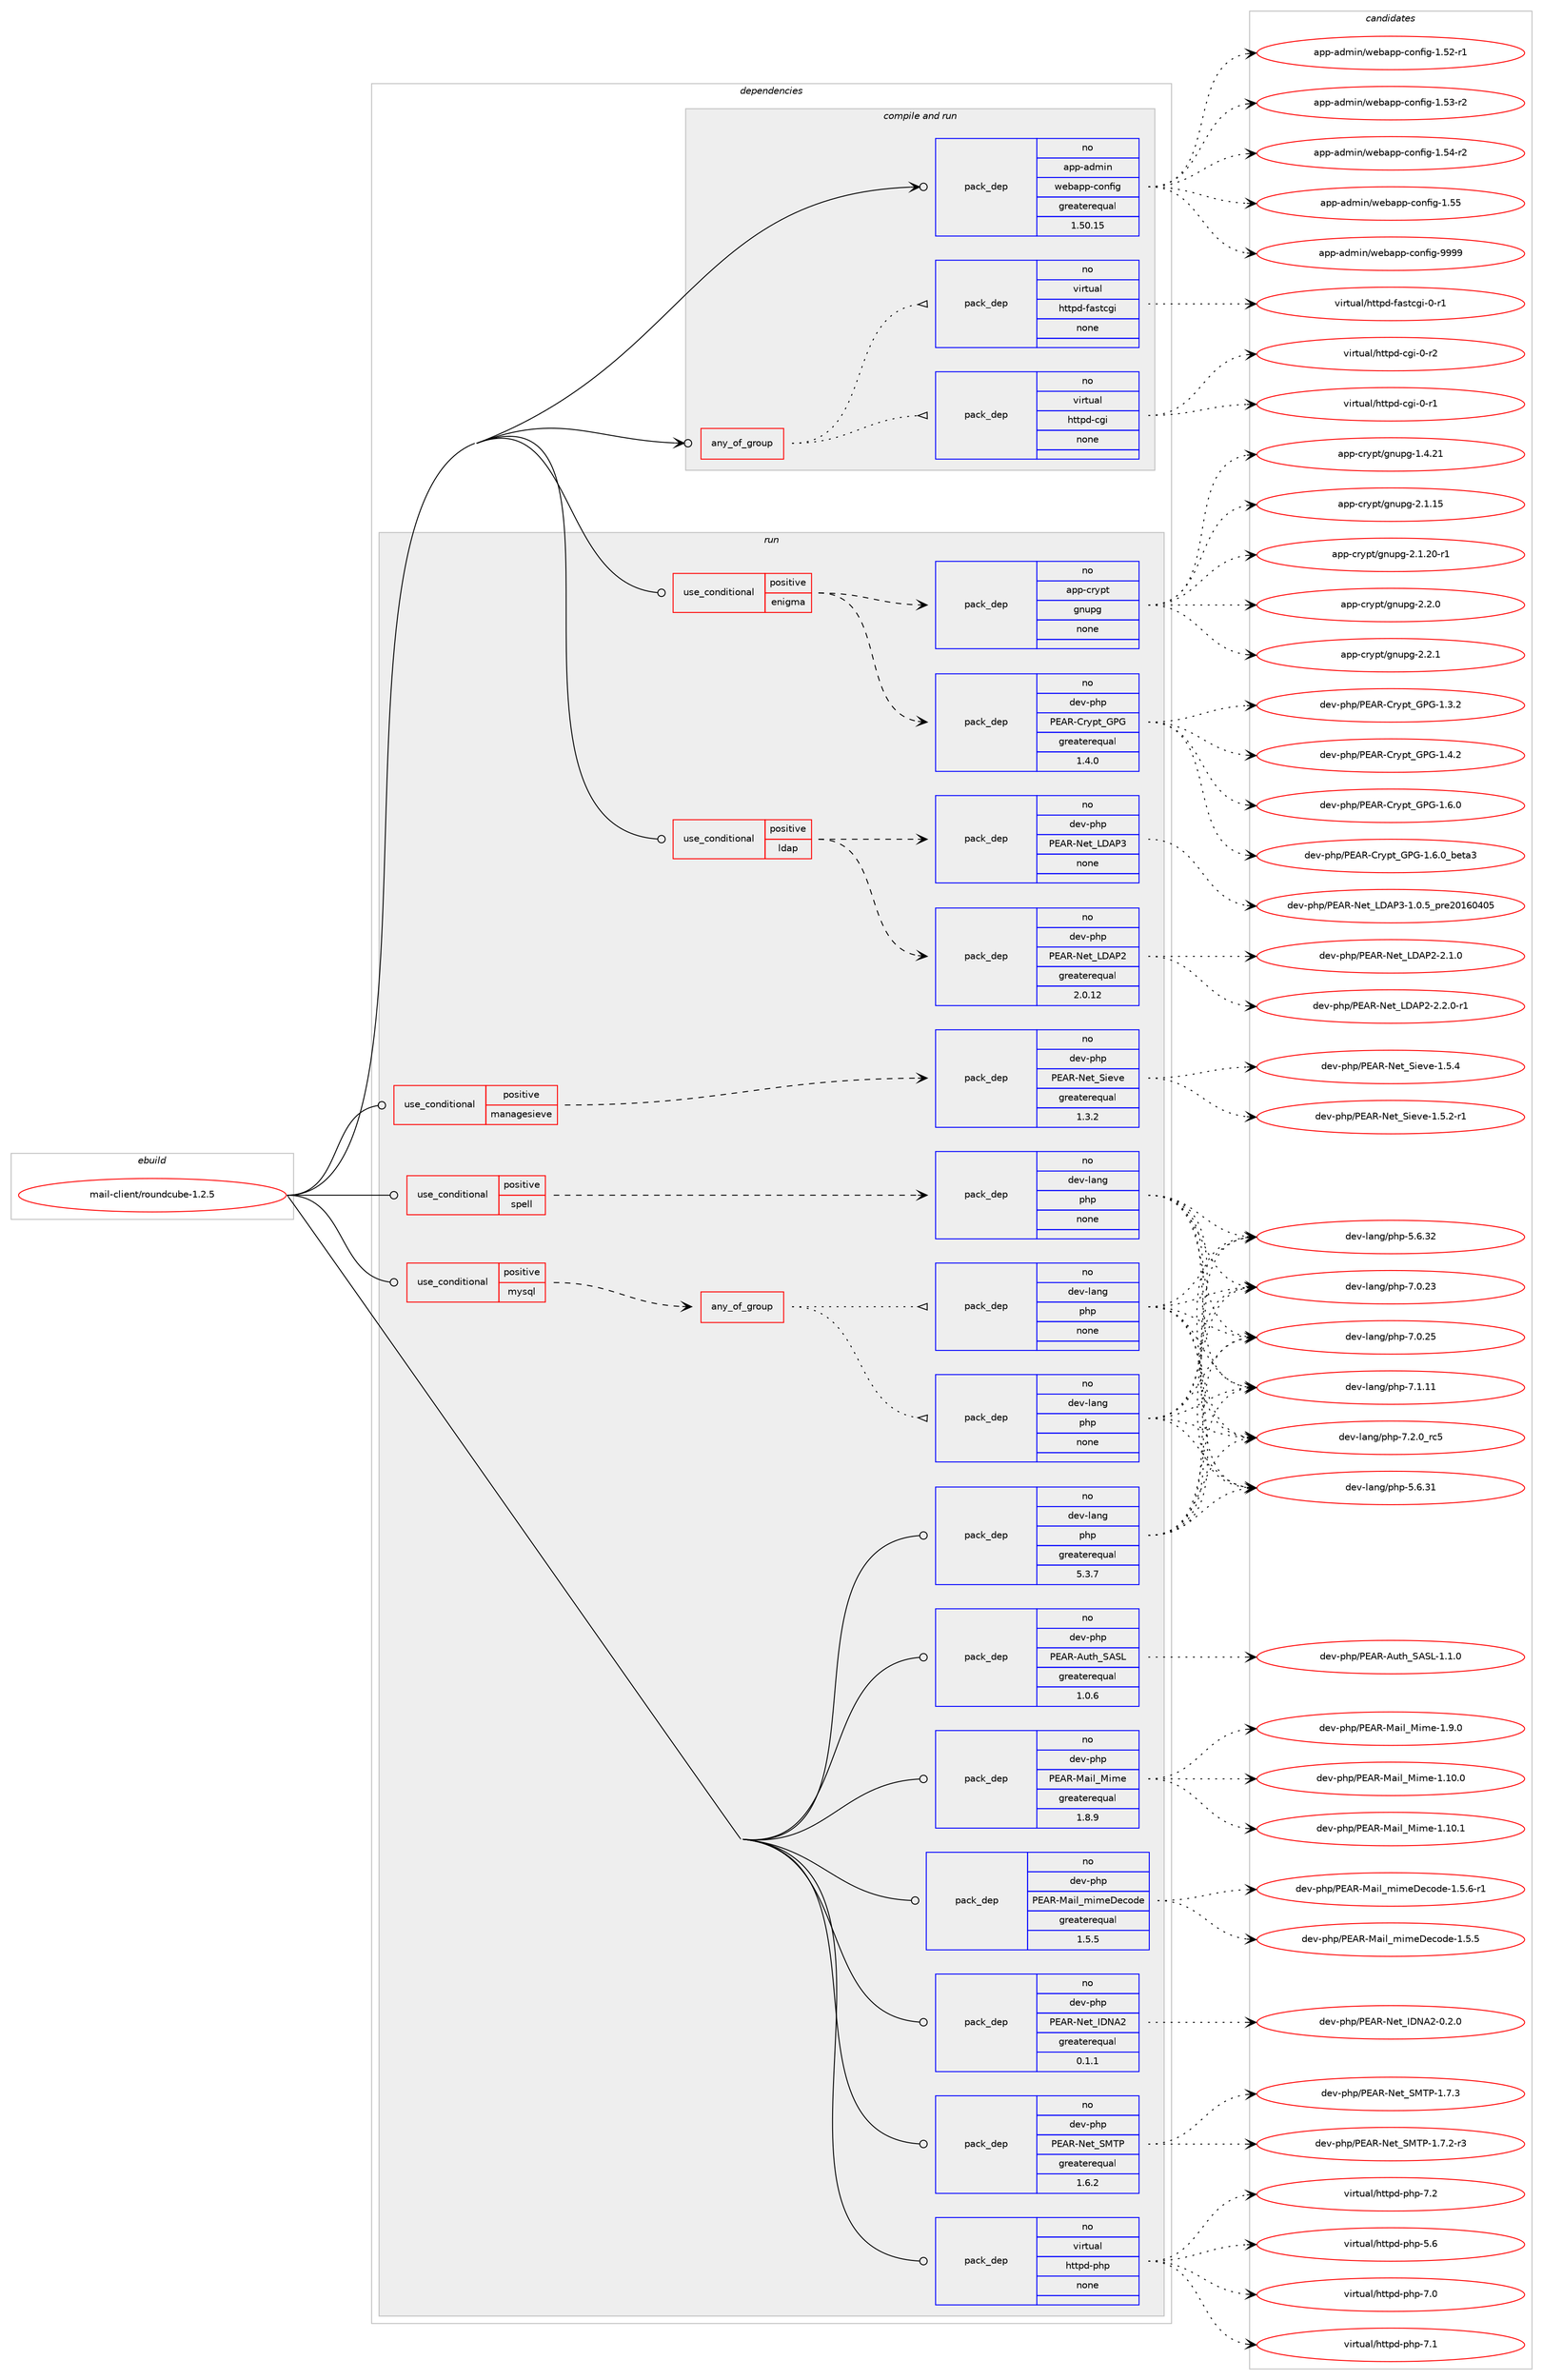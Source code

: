 digraph prolog {

# *************
# Graph options
# *************

newrank=true;
concentrate=true;
compound=true;
graph [rankdir=LR,fontname=Helvetica,fontsize=10,ranksep=1.5];#, ranksep=2.5, nodesep=0.2];
edge  [arrowhead=vee];
node  [fontname=Helvetica,fontsize=10];

# **********
# The ebuild
# **********

subgraph cluster_leftcol {
color=gray;
rank=same;
label=<<i>ebuild</i>>;
id [label="mail-client/roundcube-1.2.5", color=red, width=4, href="../mail-client/roundcube-1.2.5.svg"];
}

# ****************
# The dependencies
# ****************

subgraph cluster_midcol {
color=gray;
label=<<i>dependencies</i>>;
subgraph cluster_compile {
fillcolor="#eeeeee";
style=filled;
label=<<i>compile</i>>;
}
subgraph cluster_compileandrun {
fillcolor="#eeeeee";
style=filled;
label=<<i>compile and run</i>>;
subgraph any4976 {
dependency341019 [label=<<TABLE BORDER="0" CELLBORDER="1" CELLSPACING="0" CELLPADDING="4"><TR><TD CELLPADDING="10">any_of_group</TD></TR></TABLE>>, shape=none, color=red];subgraph pack250745 {
dependency341020 [label=<<TABLE BORDER="0" CELLBORDER="1" CELLSPACING="0" CELLPADDING="4" WIDTH="220"><TR><TD ROWSPAN="6" CELLPADDING="30">pack_dep</TD></TR><TR><TD WIDTH="110">no</TD></TR><TR><TD>virtual</TD></TR><TR><TD>httpd-cgi</TD></TR><TR><TD>none</TD></TR><TR><TD></TD></TR></TABLE>>, shape=none, color=blue];
}
dependency341019:e -> dependency341020:w [weight=20,style="dotted",arrowhead="oinv"];
subgraph pack250746 {
dependency341021 [label=<<TABLE BORDER="0" CELLBORDER="1" CELLSPACING="0" CELLPADDING="4" WIDTH="220"><TR><TD ROWSPAN="6" CELLPADDING="30">pack_dep</TD></TR><TR><TD WIDTH="110">no</TD></TR><TR><TD>virtual</TD></TR><TR><TD>httpd-fastcgi</TD></TR><TR><TD>none</TD></TR><TR><TD></TD></TR></TABLE>>, shape=none, color=blue];
}
dependency341019:e -> dependency341021:w [weight=20,style="dotted",arrowhead="oinv"];
}
id:e -> dependency341019:w [weight=20,style="solid",arrowhead="odotvee"];
subgraph pack250747 {
dependency341022 [label=<<TABLE BORDER="0" CELLBORDER="1" CELLSPACING="0" CELLPADDING="4" WIDTH="220"><TR><TD ROWSPAN="6" CELLPADDING="30">pack_dep</TD></TR><TR><TD WIDTH="110">no</TD></TR><TR><TD>app-admin</TD></TR><TR><TD>webapp-config</TD></TR><TR><TD>greaterequal</TD></TR><TR><TD>1.50.15</TD></TR></TABLE>>, shape=none, color=blue];
}
id:e -> dependency341022:w [weight=20,style="solid",arrowhead="odotvee"];
}
subgraph cluster_run {
fillcolor="#eeeeee";
style=filled;
label=<<i>run</i>>;
subgraph cond85197 {
dependency341023 [label=<<TABLE BORDER="0" CELLBORDER="1" CELLSPACING="0" CELLPADDING="4"><TR><TD ROWSPAN="3" CELLPADDING="10">use_conditional</TD></TR><TR><TD>positive</TD></TR><TR><TD>enigma</TD></TR></TABLE>>, shape=none, color=red];
subgraph pack250748 {
dependency341024 [label=<<TABLE BORDER="0" CELLBORDER="1" CELLSPACING="0" CELLPADDING="4" WIDTH="220"><TR><TD ROWSPAN="6" CELLPADDING="30">pack_dep</TD></TR><TR><TD WIDTH="110">no</TD></TR><TR><TD>dev-php</TD></TR><TR><TD>PEAR-Crypt_GPG</TD></TR><TR><TD>greaterequal</TD></TR><TR><TD>1.4.0</TD></TR></TABLE>>, shape=none, color=blue];
}
dependency341023:e -> dependency341024:w [weight=20,style="dashed",arrowhead="vee"];
subgraph pack250749 {
dependency341025 [label=<<TABLE BORDER="0" CELLBORDER="1" CELLSPACING="0" CELLPADDING="4" WIDTH="220"><TR><TD ROWSPAN="6" CELLPADDING="30">pack_dep</TD></TR><TR><TD WIDTH="110">no</TD></TR><TR><TD>app-crypt</TD></TR><TR><TD>gnupg</TD></TR><TR><TD>none</TD></TR><TR><TD></TD></TR></TABLE>>, shape=none, color=blue];
}
dependency341023:e -> dependency341025:w [weight=20,style="dashed",arrowhead="vee"];
}
id:e -> dependency341023:w [weight=20,style="solid",arrowhead="odot"];
subgraph cond85198 {
dependency341026 [label=<<TABLE BORDER="0" CELLBORDER="1" CELLSPACING="0" CELLPADDING="4"><TR><TD ROWSPAN="3" CELLPADDING="10">use_conditional</TD></TR><TR><TD>positive</TD></TR><TR><TD>ldap</TD></TR></TABLE>>, shape=none, color=red];
subgraph pack250750 {
dependency341027 [label=<<TABLE BORDER="0" CELLBORDER="1" CELLSPACING="0" CELLPADDING="4" WIDTH="220"><TR><TD ROWSPAN="6" CELLPADDING="30">pack_dep</TD></TR><TR><TD WIDTH="110">no</TD></TR><TR><TD>dev-php</TD></TR><TR><TD>PEAR-Net_LDAP2</TD></TR><TR><TD>greaterequal</TD></TR><TR><TD>2.0.12</TD></TR></TABLE>>, shape=none, color=blue];
}
dependency341026:e -> dependency341027:w [weight=20,style="dashed",arrowhead="vee"];
subgraph pack250751 {
dependency341028 [label=<<TABLE BORDER="0" CELLBORDER="1" CELLSPACING="0" CELLPADDING="4" WIDTH="220"><TR><TD ROWSPAN="6" CELLPADDING="30">pack_dep</TD></TR><TR><TD WIDTH="110">no</TD></TR><TR><TD>dev-php</TD></TR><TR><TD>PEAR-Net_LDAP3</TD></TR><TR><TD>none</TD></TR><TR><TD></TD></TR></TABLE>>, shape=none, color=blue];
}
dependency341026:e -> dependency341028:w [weight=20,style="dashed",arrowhead="vee"];
}
id:e -> dependency341026:w [weight=20,style="solid",arrowhead="odot"];
subgraph cond85199 {
dependency341029 [label=<<TABLE BORDER="0" CELLBORDER="1" CELLSPACING="0" CELLPADDING="4"><TR><TD ROWSPAN="3" CELLPADDING="10">use_conditional</TD></TR><TR><TD>positive</TD></TR><TR><TD>managesieve</TD></TR></TABLE>>, shape=none, color=red];
subgraph pack250752 {
dependency341030 [label=<<TABLE BORDER="0" CELLBORDER="1" CELLSPACING="0" CELLPADDING="4" WIDTH="220"><TR><TD ROWSPAN="6" CELLPADDING="30">pack_dep</TD></TR><TR><TD WIDTH="110">no</TD></TR><TR><TD>dev-php</TD></TR><TR><TD>PEAR-Net_Sieve</TD></TR><TR><TD>greaterequal</TD></TR><TR><TD>1.3.2</TD></TR></TABLE>>, shape=none, color=blue];
}
dependency341029:e -> dependency341030:w [weight=20,style="dashed",arrowhead="vee"];
}
id:e -> dependency341029:w [weight=20,style="solid",arrowhead="odot"];
subgraph cond85200 {
dependency341031 [label=<<TABLE BORDER="0" CELLBORDER="1" CELLSPACING="0" CELLPADDING="4"><TR><TD ROWSPAN="3" CELLPADDING="10">use_conditional</TD></TR><TR><TD>positive</TD></TR><TR><TD>mysql</TD></TR></TABLE>>, shape=none, color=red];
subgraph any4977 {
dependency341032 [label=<<TABLE BORDER="0" CELLBORDER="1" CELLSPACING="0" CELLPADDING="4"><TR><TD CELLPADDING="10">any_of_group</TD></TR></TABLE>>, shape=none, color=red];subgraph pack250753 {
dependency341033 [label=<<TABLE BORDER="0" CELLBORDER="1" CELLSPACING="0" CELLPADDING="4" WIDTH="220"><TR><TD ROWSPAN="6" CELLPADDING="30">pack_dep</TD></TR><TR><TD WIDTH="110">no</TD></TR><TR><TD>dev-lang</TD></TR><TR><TD>php</TD></TR><TR><TD>none</TD></TR><TR><TD></TD></TR></TABLE>>, shape=none, color=blue];
}
dependency341032:e -> dependency341033:w [weight=20,style="dotted",arrowhead="oinv"];
subgraph pack250754 {
dependency341034 [label=<<TABLE BORDER="0" CELLBORDER="1" CELLSPACING="0" CELLPADDING="4" WIDTH="220"><TR><TD ROWSPAN="6" CELLPADDING="30">pack_dep</TD></TR><TR><TD WIDTH="110">no</TD></TR><TR><TD>dev-lang</TD></TR><TR><TD>php</TD></TR><TR><TD>none</TD></TR><TR><TD></TD></TR></TABLE>>, shape=none, color=blue];
}
dependency341032:e -> dependency341034:w [weight=20,style="dotted",arrowhead="oinv"];
}
dependency341031:e -> dependency341032:w [weight=20,style="dashed",arrowhead="vee"];
}
id:e -> dependency341031:w [weight=20,style="solid",arrowhead="odot"];
subgraph cond85201 {
dependency341035 [label=<<TABLE BORDER="0" CELLBORDER="1" CELLSPACING="0" CELLPADDING="4"><TR><TD ROWSPAN="3" CELLPADDING="10">use_conditional</TD></TR><TR><TD>positive</TD></TR><TR><TD>spell</TD></TR></TABLE>>, shape=none, color=red];
subgraph pack250755 {
dependency341036 [label=<<TABLE BORDER="0" CELLBORDER="1" CELLSPACING="0" CELLPADDING="4" WIDTH="220"><TR><TD ROWSPAN="6" CELLPADDING="30">pack_dep</TD></TR><TR><TD WIDTH="110">no</TD></TR><TR><TD>dev-lang</TD></TR><TR><TD>php</TD></TR><TR><TD>none</TD></TR><TR><TD></TD></TR></TABLE>>, shape=none, color=blue];
}
dependency341035:e -> dependency341036:w [weight=20,style="dashed",arrowhead="vee"];
}
id:e -> dependency341035:w [weight=20,style="solid",arrowhead="odot"];
subgraph pack250756 {
dependency341037 [label=<<TABLE BORDER="0" CELLBORDER="1" CELLSPACING="0" CELLPADDING="4" WIDTH="220"><TR><TD ROWSPAN="6" CELLPADDING="30">pack_dep</TD></TR><TR><TD WIDTH="110">no</TD></TR><TR><TD>dev-lang</TD></TR><TR><TD>php</TD></TR><TR><TD>greaterequal</TD></TR><TR><TD>5.3.7</TD></TR></TABLE>>, shape=none, color=blue];
}
id:e -> dependency341037:w [weight=20,style="solid",arrowhead="odot"];
subgraph pack250757 {
dependency341038 [label=<<TABLE BORDER="0" CELLBORDER="1" CELLSPACING="0" CELLPADDING="4" WIDTH="220"><TR><TD ROWSPAN="6" CELLPADDING="30">pack_dep</TD></TR><TR><TD WIDTH="110">no</TD></TR><TR><TD>dev-php</TD></TR><TR><TD>PEAR-Auth_SASL</TD></TR><TR><TD>greaterequal</TD></TR><TR><TD>1.0.6</TD></TR></TABLE>>, shape=none, color=blue];
}
id:e -> dependency341038:w [weight=20,style="solid",arrowhead="odot"];
subgraph pack250758 {
dependency341039 [label=<<TABLE BORDER="0" CELLBORDER="1" CELLSPACING="0" CELLPADDING="4" WIDTH="220"><TR><TD ROWSPAN="6" CELLPADDING="30">pack_dep</TD></TR><TR><TD WIDTH="110">no</TD></TR><TR><TD>dev-php</TD></TR><TR><TD>PEAR-Mail_Mime</TD></TR><TR><TD>greaterequal</TD></TR><TR><TD>1.8.9</TD></TR></TABLE>>, shape=none, color=blue];
}
id:e -> dependency341039:w [weight=20,style="solid",arrowhead="odot"];
subgraph pack250759 {
dependency341040 [label=<<TABLE BORDER="0" CELLBORDER="1" CELLSPACING="0" CELLPADDING="4" WIDTH="220"><TR><TD ROWSPAN="6" CELLPADDING="30">pack_dep</TD></TR><TR><TD WIDTH="110">no</TD></TR><TR><TD>dev-php</TD></TR><TR><TD>PEAR-Mail_mimeDecode</TD></TR><TR><TD>greaterequal</TD></TR><TR><TD>1.5.5</TD></TR></TABLE>>, shape=none, color=blue];
}
id:e -> dependency341040:w [weight=20,style="solid",arrowhead="odot"];
subgraph pack250760 {
dependency341041 [label=<<TABLE BORDER="0" CELLBORDER="1" CELLSPACING="0" CELLPADDING="4" WIDTH="220"><TR><TD ROWSPAN="6" CELLPADDING="30">pack_dep</TD></TR><TR><TD WIDTH="110">no</TD></TR><TR><TD>dev-php</TD></TR><TR><TD>PEAR-Net_IDNA2</TD></TR><TR><TD>greaterequal</TD></TR><TR><TD>0.1.1</TD></TR></TABLE>>, shape=none, color=blue];
}
id:e -> dependency341041:w [weight=20,style="solid",arrowhead="odot"];
subgraph pack250761 {
dependency341042 [label=<<TABLE BORDER="0" CELLBORDER="1" CELLSPACING="0" CELLPADDING="4" WIDTH="220"><TR><TD ROWSPAN="6" CELLPADDING="30">pack_dep</TD></TR><TR><TD WIDTH="110">no</TD></TR><TR><TD>dev-php</TD></TR><TR><TD>PEAR-Net_SMTP</TD></TR><TR><TD>greaterequal</TD></TR><TR><TD>1.6.2</TD></TR></TABLE>>, shape=none, color=blue];
}
id:e -> dependency341042:w [weight=20,style="solid",arrowhead="odot"];
subgraph pack250762 {
dependency341043 [label=<<TABLE BORDER="0" CELLBORDER="1" CELLSPACING="0" CELLPADDING="4" WIDTH="220"><TR><TD ROWSPAN="6" CELLPADDING="30">pack_dep</TD></TR><TR><TD WIDTH="110">no</TD></TR><TR><TD>virtual</TD></TR><TR><TD>httpd-php</TD></TR><TR><TD>none</TD></TR><TR><TD></TD></TR></TABLE>>, shape=none, color=blue];
}
id:e -> dependency341043:w [weight=20,style="solid",arrowhead="odot"];
}
}

# **************
# The candidates
# **************

subgraph cluster_choices {
rank=same;
color=gray;
label=<<i>candidates</i>>;

subgraph choice250745 {
color=black;
nodesep=1;
choice1181051141161179710847104116116112100459910310545484511449 [label="virtual/httpd-cgi-0-r1", color=red, width=4,href="../virtual/httpd-cgi-0-r1.svg"];
choice1181051141161179710847104116116112100459910310545484511450 [label="virtual/httpd-cgi-0-r2", color=red, width=4,href="../virtual/httpd-cgi-0-r2.svg"];
dependency341020:e -> choice1181051141161179710847104116116112100459910310545484511449:w [style=dotted,weight="100"];
dependency341020:e -> choice1181051141161179710847104116116112100459910310545484511450:w [style=dotted,weight="100"];
}
subgraph choice250746 {
color=black;
nodesep=1;
choice118105114116117971084710411611611210045102971151169910310545484511449 [label="virtual/httpd-fastcgi-0-r1", color=red, width=4,href="../virtual/httpd-fastcgi-0-r1.svg"];
dependency341021:e -> choice118105114116117971084710411611611210045102971151169910310545484511449:w [style=dotted,weight="100"];
}
subgraph choice250747 {
color=black;
nodesep=1;
choice971121124597100109105110471191019897112112459911111010210510345494653504511449 [label="app-admin/webapp-config-1.52-r1", color=red, width=4,href="../app-admin/webapp-config-1.52-r1.svg"];
choice971121124597100109105110471191019897112112459911111010210510345494653514511450 [label="app-admin/webapp-config-1.53-r2", color=red, width=4,href="../app-admin/webapp-config-1.53-r2.svg"];
choice971121124597100109105110471191019897112112459911111010210510345494653524511450 [label="app-admin/webapp-config-1.54-r2", color=red, width=4,href="../app-admin/webapp-config-1.54-r2.svg"];
choice97112112459710010910511047119101989711211245991111101021051034549465353 [label="app-admin/webapp-config-1.55", color=red, width=4,href="../app-admin/webapp-config-1.55.svg"];
choice97112112459710010910511047119101989711211245991111101021051034557575757 [label="app-admin/webapp-config-9999", color=red, width=4,href="../app-admin/webapp-config-9999.svg"];
dependency341022:e -> choice971121124597100109105110471191019897112112459911111010210510345494653504511449:w [style=dotted,weight="100"];
dependency341022:e -> choice971121124597100109105110471191019897112112459911111010210510345494653514511450:w [style=dotted,weight="100"];
dependency341022:e -> choice971121124597100109105110471191019897112112459911111010210510345494653524511450:w [style=dotted,weight="100"];
dependency341022:e -> choice97112112459710010910511047119101989711211245991111101021051034549465353:w [style=dotted,weight="100"];
dependency341022:e -> choice97112112459710010910511047119101989711211245991111101021051034557575757:w [style=dotted,weight="100"];
}
subgraph choice250748 {
color=black;
nodesep=1;
choice100101118451121041124780696582456711412111211695718071454946514650 [label="dev-php/PEAR-Crypt_GPG-1.3.2", color=red, width=4,href="../dev-php/PEAR-Crypt_GPG-1.3.2.svg"];
choice100101118451121041124780696582456711412111211695718071454946524650 [label="dev-php/PEAR-Crypt_GPG-1.4.2", color=red, width=4,href="../dev-php/PEAR-Crypt_GPG-1.4.2.svg"];
choice100101118451121041124780696582456711412111211695718071454946544648 [label="dev-php/PEAR-Crypt_GPG-1.6.0", color=red, width=4,href="../dev-php/PEAR-Crypt_GPG-1.6.0.svg"];
choice10010111845112104112478069658245671141211121169571807145494654464895981011169751 [label="dev-php/PEAR-Crypt_GPG-1.6.0_beta3", color=red, width=4,href="../dev-php/PEAR-Crypt_GPG-1.6.0_beta3.svg"];
dependency341024:e -> choice100101118451121041124780696582456711412111211695718071454946514650:w [style=dotted,weight="100"];
dependency341024:e -> choice100101118451121041124780696582456711412111211695718071454946524650:w [style=dotted,weight="100"];
dependency341024:e -> choice100101118451121041124780696582456711412111211695718071454946544648:w [style=dotted,weight="100"];
dependency341024:e -> choice10010111845112104112478069658245671141211121169571807145494654464895981011169751:w [style=dotted,weight="100"];
}
subgraph choice250749 {
color=black;
nodesep=1;
choice9711211245991141211121164710311011711210345494652465049 [label="app-crypt/gnupg-1.4.21", color=red, width=4,href="../app-crypt/gnupg-1.4.21.svg"];
choice9711211245991141211121164710311011711210345504649464953 [label="app-crypt/gnupg-2.1.15", color=red, width=4,href="../app-crypt/gnupg-2.1.15.svg"];
choice97112112459911412111211647103110117112103455046494650484511449 [label="app-crypt/gnupg-2.1.20-r1", color=red, width=4,href="../app-crypt/gnupg-2.1.20-r1.svg"];
choice97112112459911412111211647103110117112103455046504648 [label="app-crypt/gnupg-2.2.0", color=red, width=4,href="../app-crypt/gnupg-2.2.0.svg"];
choice97112112459911412111211647103110117112103455046504649 [label="app-crypt/gnupg-2.2.1", color=red, width=4,href="../app-crypt/gnupg-2.2.1.svg"];
dependency341025:e -> choice9711211245991141211121164710311011711210345494652465049:w [style=dotted,weight="100"];
dependency341025:e -> choice9711211245991141211121164710311011711210345504649464953:w [style=dotted,weight="100"];
dependency341025:e -> choice97112112459911412111211647103110117112103455046494650484511449:w [style=dotted,weight="100"];
dependency341025:e -> choice97112112459911412111211647103110117112103455046504648:w [style=dotted,weight="100"];
dependency341025:e -> choice97112112459911412111211647103110117112103455046504649:w [style=dotted,weight="100"];
}
subgraph choice250750 {
color=black;
nodesep=1;
choice1001011184511210411247806965824578101116957668658050455046494648 [label="dev-php/PEAR-Net_LDAP2-2.1.0", color=red, width=4,href="../dev-php/PEAR-Net_LDAP2-2.1.0.svg"];
choice10010111845112104112478069658245781011169576686580504550465046484511449 [label="dev-php/PEAR-Net_LDAP2-2.2.0-r1", color=red, width=4,href="../dev-php/PEAR-Net_LDAP2-2.2.0-r1.svg"];
dependency341027:e -> choice1001011184511210411247806965824578101116957668658050455046494648:w [style=dotted,weight="100"];
dependency341027:e -> choice10010111845112104112478069658245781011169576686580504550465046484511449:w [style=dotted,weight="100"];
}
subgraph choice250751 {
color=black;
nodesep=1;
choice1001011184511210411247806965824578101116957668658051454946484653951121141015048495448524853 [label="dev-php/PEAR-Net_LDAP3-1.0.5_pre20160405", color=red, width=4,href="../dev-php/PEAR-Net_LDAP3-1.0.5_pre20160405.svg"];
dependency341028:e -> choice1001011184511210411247806965824578101116957668658051454946484653951121141015048495448524853:w [style=dotted,weight="100"];
}
subgraph choice250752 {
color=black;
nodesep=1;
choice100101118451121041124780696582457810111695831051011181014549465346504511449 [label="dev-php/PEAR-Net_Sieve-1.5.2-r1", color=red, width=4,href="../dev-php/PEAR-Net_Sieve-1.5.2-r1.svg"];
choice10010111845112104112478069658245781011169583105101118101454946534652 [label="dev-php/PEAR-Net_Sieve-1.5.4", color=red, width=4,href="../dev-php/PEAR-Net_Sieve-1.5.4.svg"];
dependency341030:e -> choice100101118451121041124780696582457810111695831051011181014549465346504511449:w [style=dotted,weight="100"];
dependency341030:e -> choice10010111845112104112478069658245781011169583105101118101454946534652:w [style=dotted,weight="100"];
}
subgraph choice250753 {
color=black;
nodesep=1;
choice10010111845108971101034711210411245534654465149 [label="dev-lang/php-5.6.31", color=red, width=4,href="../dev-lang/php-5.6.31.svg"];
choice10010111845108971101034711210411245534654465150 [label="dev-lang/php-5.6.32", color=red, width=4,href="../dev-lang/php-5.6.32.svg"];
choice10010111845108971101034711210411245554648465051 [label="dev-lang/php-7.0.23", color=red, width=4,href="../dev-lang/php-7.0.23.svg"];
choice10010111845108971101034711210411245554648465053 [label="dev-lang/php-7.0.25", color=red, width=4,href="../dev-lang/php-7.0.25.svg"];
choice10010111845108971101034711210411245554649464949 [label="dev-lang/php-7.1.11", color=red, width=4,href="../dev-lang/php-7.1.11.svg"];
choice100101118451089711010347112104112455546504648951149953 [label="dev-lang/php-7.2.0_rc5", color=red, width=4,href="../dev-lang/php-7.2.0_rc5.svg"];
dependency341033:e -> choice10010111845108971101034711210411245534654465149:w [style=dotted,weight="100"];
dependency341033:e -> choice10010111845108971101034711210411245534654465150:w [style=dotted,weight="100"];
dependency341033:e -> choice10010111845108971101034711210411245554648465051:w [style=dotted,weight="100"];
dependency341033:e -> choice10010111845108971101034711210411245554648465053:w [style=dotted,weight="100"];
dependency341033:e -> choice10010111845108971101034711210411245554649464949:w [style=dotted,weight="100"];
dependency341033:e -> choice100101118451089711010347112104112455546504648951149953:w [style=dotted,weight="100"];
}
subgraph choice250754 {
color=black;
nodesep=1;
choice10010111845108971101034711210411245534654465149 [label="dev-lang/php-5.6.31", color=red, width=4,href="../dev-lang/php-5.6.31.svg"];
choice10010111845108971101034711210411245534654465150 [label="dev-lang/php-5.6.32", color=red, width=4,href="../dev-lang/php-5.6.32.svg"];
choice10010111845108971101034711210411245554648465051 [label="dev-lang/php-7.0.23", color=red, width=4,href="../dev-lang/php-7.0.23.svg"];
choice10010111845108971101034711210411245554648465053 [label="dev-lang/php-7.0.25", color=red, width=4,href="../dev-lang/php-7.0.25.svg"];
choice10010111845108971101034711210411245554649464949 [label="dev-lang/php-7.1.11", color=red, width=4,href="../dev-lang/php-7.1.11.svg"];
choice100101118451089711010347112104112455546504648951149953 [label="dev-lang/php-7.2.0_rc5", color=red, width=4,href="../dev-lang/php-7.2.0_rc5.svg"];
dependency341034:e -> choice10010111845108971101034711210411245534654465149:w [style=dotted,weight="100"];
dependency341034:e -> choice10010111845108971101034711210411245534654465150:w [style=dotted,weight="100"];
dependency341034:e -> choice10010111845108971101034711210411245554648465051:w [style=dotted,weight="100"];
dependency341034:e -> choice10010111845108971101034711210411245554648465053:w [style=dotted,weight="100"];
dependency341034:e -> choice10010111845108971101034711210411245554649464949:w [style=dotted,weight="100"];
dependency341034:e -> choice100101118451089711010347112104112455546504648951149953:w [style=dotted,weight="100"];
}
subgraph choice250755 {
color=black;
nodesep=1;
choice10010111845108971101034711210411245534654465149 [label="dev-lang/php-5.6.31", color=red, width=4,href="../dev-lang/php-5.6.31.svg"];
choice10010111845108971101034711210411245534654465150 [label="dev-lang/php-5.6.32", color=red, width=4,href="../dev-lang/php-5.6.32.svg"];
choice10010111845108971101034711210411245554648465051 [label="dev-lang/php-7.0.23", color=red, width=4,href="../dev-lang/php-7.0.23.svg"];
choice10010111845108971101034711210411245554648465053 [label="dev-lang/php-7.0.25", color=red, width=4,href="../dev-lang/php-7.0.25.svg"];
choice10010111845108971101034711210411245554649464949 [label="dev-lang/php-7.1.11", color=red, width=4,href="../dev-lang/php-7.1.11.svg"];
choice100101118451089711010347112104112455546504648951149953 [label="dev-lang/php-7.2.0_rc5", color=red, width=4,href="../dev-lang/php-7.2.0_rc5.svg"];
dependency341036:e -> choice10010111845108971101034711210411245534654465149:w [style=dotted,weight="100"];
dependency341036:e -> choice10010111845108971101034711210411245534654465150:w [style=dotted,weight="100"];
dependency341036:e -> choice10010111845108971101034711210411245554648465051:w [style=dotted,weight="100"];
dependency341036:e -> choice10010111845108971101034711210411245554648465053:w [style=dotted,weight="100"];
dependency341036:e -> choice10010111845108971101034711210411245554649464949:w [style=dotted,weight="100"];
dependency341036:e -> choice100101118451089711010347112104112455546504648951149953:w [style=dotted,weight="100"];
}
subgraph choice250756 {
color=black;
nodesep=1;
choice10010111845108971101034711210411245534654465149 [label="dev-lang/php-5.6.31", color=red, width=4,href="../dev-lang/php-5.6.31.svg"];
choice10010111845108971101034711210411245534654465150 [label="dev-lang/php-5.6.32", color=red, width=4,href="../dev-lang/php-5.6.32.svg"];
choice10010111845108971101034711210411245554648465051 [label="dev-lang/php-7.0.23", color=red, width=4,href="../dev-lang/php-7.0.23.svg"];
choice10010111845108971101034711210411245554648465053 [label="dev-lang/php-7.0.25", color=red, width=4,href="../dev-lang/php-7.0.25.svg"];
choice10010111845108971101034711210411245554649464949 [label="dev-lang/php-7.1.11", color=red, width=4,href="../dev-lang/php-7.1.11.svg"];
choice100101118451089711010347112104112455546504648951149953 [label="dev-lang/php-7.2.0_rc5", color=red, width=4,href="../dev-lang/php-7.2.0_rc5.svg"];
dependency341037:e -> choice10010111845108971101034711210411245534654465149:w [style=dotted,weight="100"];
dependency341037:e -> choice10010111845108971101034711210411245534654465150:w [style=dotted,weight="100"];
dependency341037:e -> choice10010111845108971101034711210411245554648465051:w [style=dotted,weight="100"];
dependency341037:e -> choice10010111845108971101034711210411245554648465053:w [style=dotted,weight="100"];
dependency341037:e -> choice10010111845108971101034711210411245554649464949:w [style=dotted,weight="100"];
dependency341037:e -> choice100101118451089711010347112104112455546504648951149953:w [style=dotted,weight="100"];
}
subgraph choice250757 {
color=black;
nodesep=1;
choice10010111845112104112478069658245651171161049583658376454946494648 [label="dev-php/PEAR-Auth_SASL-1.1.0", color=red, width=4,href="../dev-php/PEAR-Auth_SASL-1.1.0.svg"];
dependency341038:e -> choice10010111845112104112478069658245651171161049583658376454946494648:w [style=dotted,weight="100"];
}
subgraph choice250758 {
color=black;
nodesep=1;
choice100101118451121041124780696582457797105108957710510910145494649484648 [label="dev-php/PEAR-Mail_Mime-1.10.0", color=red, width=4,href="../dev-php/PEAR-Mail_Mime-1.10.0.svg"];
choice100101118451121041124780696582457797105108957710510910145494649484649 [label="dev-php/PEAR-Mail_Mime-1.10.1", color=red, width=4,href="../dev-php/PEAR-Mail_Mime-1.10.1.svg"];
choice1001011184511210411247806965824577971051089577105109101454946574648 [label="dev-php/PEAR-Mail_Mime-1.9.0", color=red, width=4,href="../dev-php/PEAR-Mail_Mime-1.9.0.svg"];
dependency341039:e -> choice100101118451121041124780696582457797105108957710510910145494649484648:w [style=dotted,weight="100"];
dependency341039:e -> choice100101118451121041124780696582457797105108957710510910145494649484649:w [style=dotted,weight="100"];
dependency341039:e -> choice1001011184511210411247806965824577971051089577105109101454946574648:w [style=dotted,weight="100"];
}
subgraph choice250759 {
color=black;
nodesep=1;
choice100101118451121041124780696582457797105108951091051091016810199111100101454946534653 [label="dev-php/PEAR-Mail_mimeDecode-1.5.5", color=red, width=4,href="../dev-php/PEAR-Mail_mimeDecode-1.5.5.svg"];
choice1001011184511210411247806965824577971051089510910510910168101991111001014549465346544511449 [label="dev-php/PEAR-Mail_mimeDecode-1.5.6-r1", color=red, width=4,href="../dev-php/PEAR-Mail_mimeDecode-1.5.6-r1.svg"];
dependency341040:e -> choice100101118451121041124780696582457797105108951091051091016810199111100101454946534653:w [style=dotted,weight="100"];
dependency341040:e -> choice1001011184511210411247806965824577971051089510910510910168101991111001014549465346544511449:w [style=dotted,weight="100"];
}
subgraph choice250760 {
color=black;
nodesep=1;
choice1001011184511210411247806965824578101116957368786550454846504648 [label="dev-php/PEAR-Net_IDNA2-0.2.0", color=red, width=4,href="../dev-php/PEAR-Net_IDNA2-0.2.0.svg"];
dependency341041:e -> choice1001011184511210411247806965824578101116957368786550454846504648:w [style=dotted,weight="100"];
}
subgraph choice250761 {
color=black;
nodesep=1;
choice100101118451121041124780696582457810111695837784804549465546504511451 [label="dev-php/PEAR-Net_SMTP-1.7.2-r3", color=red, width=4,href="../dev-php/PEAR-Net_SMTP-1.7.2-r3.svg"];
choice10010111845112104112478069658245781011169583778480454946554651 [label="dev-php/PEAR-Net_SMTP-1.7.3", color=red, width=4,href="../dev-php/PEAR-Net_SMTP-1.7.3.svg"];
dependency341042:e -> choice100101118451121041124780696582457810111695837784804549465546504511451:w [style=dotted,weight="100"];
dependency341042:e -> choice10010111845112104112478069658245781011169583778480454946554651:w [style=dotted,weight="100"];
}
subgraph choice250762 {
color=black;
nodesep=1;
choice11810511411611797108471041161161121004511210411245534654 [label="virtual/httpd-php-5.6", color=red, width=4,href="../virtual/httpd-php-5.6.svg"];
choice11810511411611797108471041161161121004511210411245554648 [label="virtual/httpd-php-7.0", color=red, width=4,href="../virtual/httpd-php-7.0.svg"];
choice11810511411611797108471041161161121004511210411245554649 [label="virtual/httpd-php-7.1", color=red, width=4,href="../virtual/httpd-php-7.1.svg"];
choice11810511411611797108471041161161121004511210411245554650 [label="virtual/httpd-php-7.2", color=red, width=4,href="../virtual/httpd-php-7.2.svg"];
dependency341043:e -> choice11810511411611797108471041161161121004511210411245534654:w [style=dotted,weight="100"];
dependency341043:e -> choice11810511411611797108471041161161121004511210411245554648:w [style=dotted,weight="100"];
dependency341043:e -> choice11810511411611797108471041161161121004511210411245554649:w [style=dotted,weight="100"];
dependency341043:e -> choice11810511411611797108471041161161121004511210411245554650:w [style=dotted,weight="100"];
}
}

}

